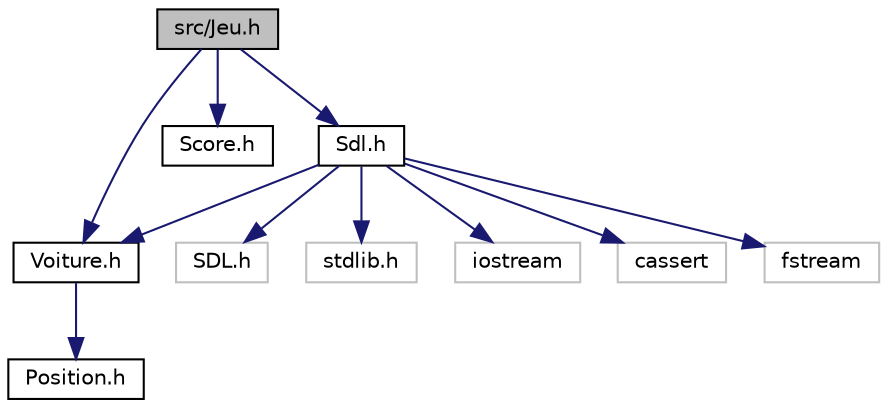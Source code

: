 digraph "src/Jeu.h"
{
 // LATEX_PDF_SIZE
  edge [fontname="Helvetica",fontsize="10",labelfontname="Helvetica",labelfontsize="10"];
  node [fontname="Helvetica",fontsize="10",shape=record];
  Node1 [label="src/Jeu.h",height=0.2,width=0.4,color="black", fillcolor="grey75", style="filled", fontcolor="black",tooltip="Ce fichier contient l'entête de la classe Jeu."];
  Node1 -> Node2 [color="midnightblue",fontsize="10",style="solid",fontname="Helvetica"];
  Node2 [label="Voiture.h",height=0.2,width=0.4,color="black", fillcolor="white", style="filled",URL="$Voiture_8h.html",tooltip="Ce fichier contient l'entête de la classe Voiture."];
  Node2 -> Node3 [color="midnightblue",fontsize="10",style="solid",fontname="Helvetica"];
  Node3 [label="Position.h",height=0.2,width=0.4,color="black", fillcolor="white", style="filled",URL="$Position_8h.html",tooltip="Ce fichier contient l'entête de la classe Position."];
  Node1 -> Node4 [color="midnightblue",fontsize="10",style="solid",fontname="Helvetica"];
  Node4 [label="Score.h",height=0.2,width=0.4,color="black", fillcolor="white", style="filled",URL="$Score_8h.html",tooltip="Ce fichier contient l'entête de la classe Score."];
  Node1 -> Node5 [color="midnightblue",fontsize="10",style="solid",fontname="Helvetica"];
  Node5 [label="Sdl.h",height=0.2,width=0.4,color="black", fillcolor="white", style="filled",URL="$Sdl_8h.html",tooltip=" "];
  Node5 -> Node6 [color="midnightblue",fontsize="10",style="solid",fontname="Helvetica"];
  Node6 [label="SDL.h",height=0.2,width=0.4,color="grey75", fillcolor="white", style="filled",tooltip=" "];
  Node5 -> Node2 [color="midnightblue",fontsize="10",style="solid",fontname="Helvetica"];
  Node5 -> Node7 [color="midnightblue",fontsize="10",style="solid",fontname="Helvetica"];
  Node7 [label="stdlib.h",height=0.2,width=0.4,color="grey75", fillcolor="white", style="filled",tooltip=" "];
  Node5 -> Node8 [color="midnightblue",fontsize="10",style="solid",fontname="Helvetica"];
  Node8 [label="iostream",height=0.2,width=0.4,color="grey75", fillcolor="white", style="filled",tooltip=" "];
  Node5 -> Node9 [color="midnightblue",fontsize="10",style="solid",fontname="Helvetica"];
  Node9 [label="cassert",height=0.2,width=0.4,color="grey75", fillcolor="white", style="filled",tooltip=" "];
  Node5 -> Node10 [color="midnightblue",fontsize="10",style="solid",fontname="Helvetica"];
  Node10 [label="fstream",height=0.2,width=0.4,color="grey75", fillcolor="white", style="filled",tooltip=" "];
}
